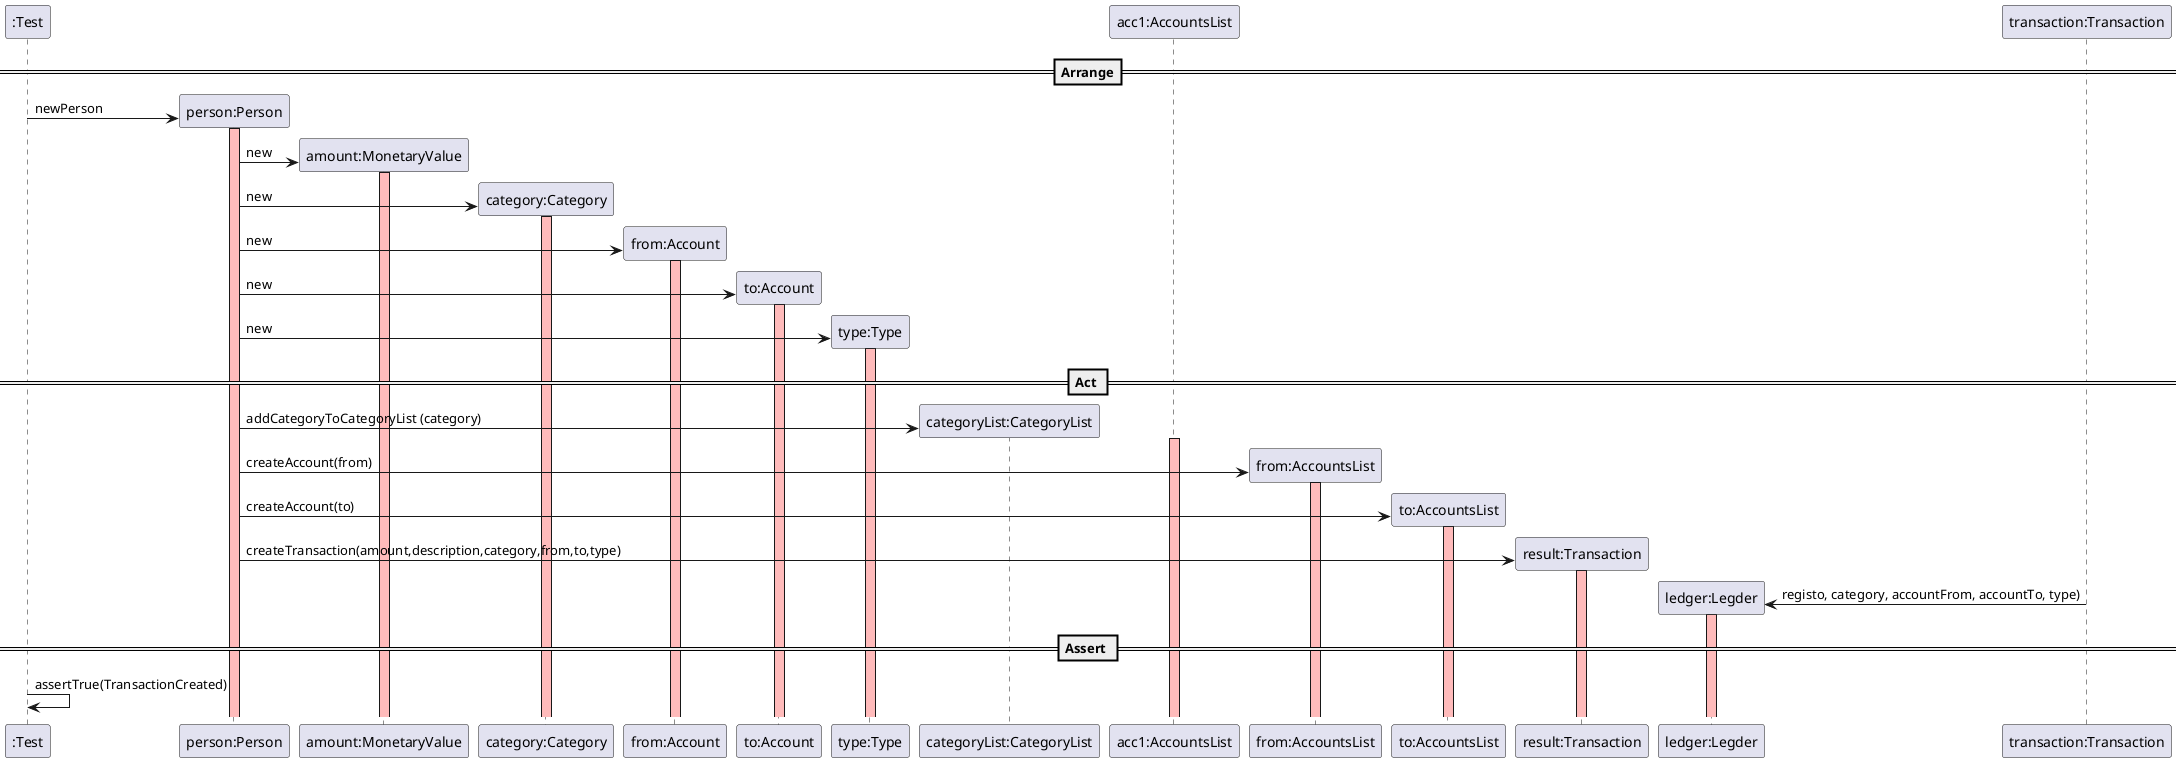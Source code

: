 @startuml
create ":Test"

==Arrange==

create "person:Person"
":Test" -> "person:Person" : newPerson
activate "person:Person" #FFBBBB

create "amount:MonetaryValue"
"person:Person" -> "amount:MonetaryValue" : new
activate "amount:MonetaryValue"  #FFBBBB

create "category:Category"
"person:Person" -> "category:Category" : new
activate "category:Category"  #FFBBBB

create "from:Account"
"person:Person" -> "from:Account" : new
activate "from:Account"  #FFBBBB

create "to:Account"
"person:Person" -> "to:Account" : new
activate "to:Account"  #FFBBBB

create "type:Type"
"person:Person" -> "type:Type" : new
activate "type:Type"  #FFBBBB


== Act ==

create "categoryList:CategoryList"
"person:Person" -> "categoryList:CategoryList" : addCategoryToCategoryList (category)
activate "acc1:AccountsList"  #FFBBBB

create "from:AccountsList"
"person:Person" -> "from:AccountsList" : createAccount(from)
activate "from:AccountsList"  #FFBBBB

create "to:AccountsList"
"person:Person" -> "to:AccountsList" : createAccount(to)
activate "to:AccountsList"  #FFBBBB

create "result:Transaction"
"person:Person" -> "result:Transaction" : createTransaction(amount,description,category,from,to,type)
activate "result:Transaction"  #FFBBBB

create "ledger:Legder"
"transaction:Transaction" -> "ledger:Legder" : registo, category, accountFrom, accountTo, type)
activate "ledger:Legder"  #FFBBBB


== Assert ==

":Test" -> ":Test" : assertTrue(TransactionCreated)

@enduml